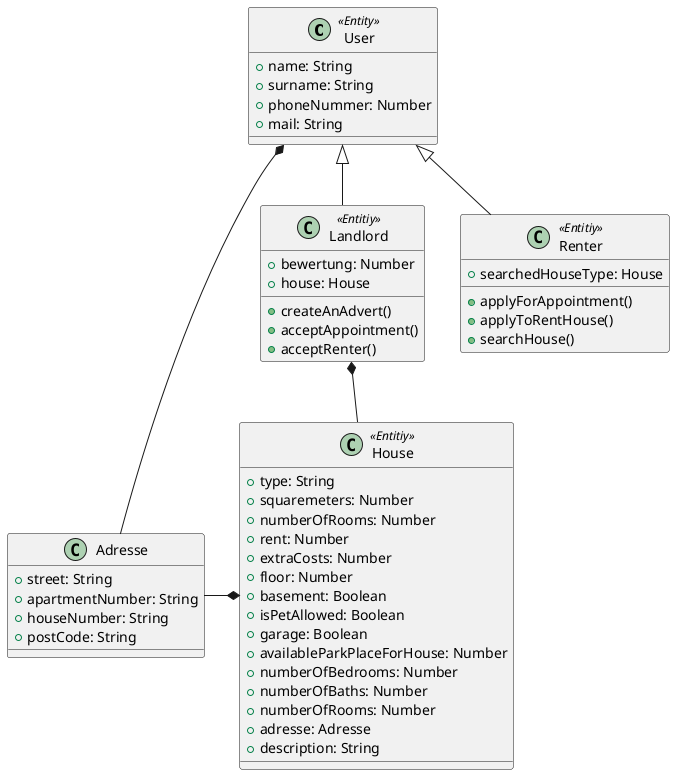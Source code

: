 @startuml "Test"

class User <<Entity>> {
    + name: String
    + surname: String
    + phoneNummer: Number
    + mail: String
}

class Renter <<Entitiy>> {
    + searchedHouseType: House
    + applyForAppointment()
    + applyToRentHouse()
    + searchHouse()
}

class House <<Entitiy>> {
    + type: String
    + squaremeters: Number
    + numberOfRooms: Number
    + rent: Number
    + extraCosts: Number
    + floor: Number
    + basement: Boolean
    + isPetAllowed: Boolean
    + garage: Boolean
    + availableParkPlaceForHouse: Number
    + numberOfBedrooms: Number
    + numberOfBaths: Number
    + numberOfRooms: Number 
    + adresse: Adresse
    + description: String

}
class Adresse {
    + street: String
    + apartmentNumber: String
    + houseNumber: String
    + postCode: String 
}

class Landlord <<Entitiy>> {
    + bewertung: Number
    + house: House
    + createAnAdvert()
    + acceptAppointment()
    + acceptRenter()

}

Landlord -up-|> User
Renter -up-|> User
House -up-* Landlord
Adresse -right-*House
Adresse -up-*User


@enduml

